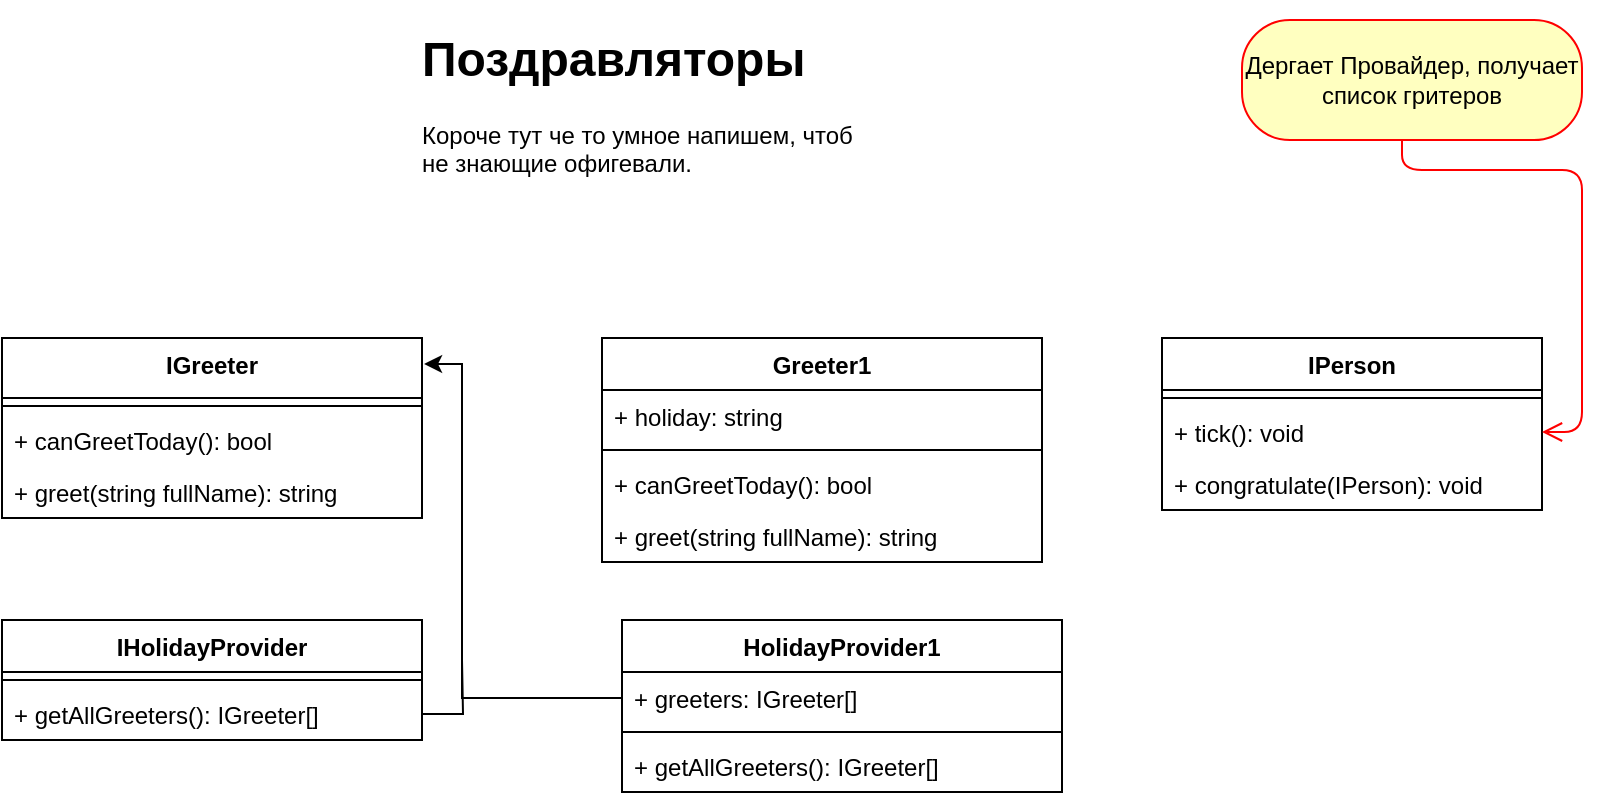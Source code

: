 <mxfile version="13.7.5" type="github">
  <diagram id="zfj7Y4V6_zD99AEIzQsG" name="Page-1">
    <mxGraphModel dx="1102" dy="606" grid="1" gridSize="10" guides="1" tooltips="1" connect="1" arrows="1" fold="1" page="1" pageScale="1" pageWidth="850" pageHeight="1100" math="0" shadow="0">
      <root>
        <mxCell id="0" />
        <mxCell id="1" parent="0" />
        <mxCell id="0NG2o_GnQQEdI1atIlYc-1" value="IGreeter" style="swimlane;fontStyle=1;align=center;verticalAlign=top;childLayout=stackLayout;horizontal=1;startSize=30;horizontalStack=0;resizeParent=1;resizeParentMax=0;resizeLast=0;collapsible=1;marginBottom=0;" parent="1" vertex="1">
          <mxGeometry x="30" y="169" width="210" height="90" as="geometry" />
        </mxCell>
        <mxCell id="0NG2o_GnQQEdI1atIlYc-3" value="" style="line;strokeWidth=1;fillColor=none;align=left;verticalAlign=middle;spacingTop=-1;spacingLeft=3;spacingRight=3;rotatable=0;labelPosition=right;points=[];portConstraint=eastwest;" parent="0NG2o_GnQQEdI1atIlYc-1" vertex="1">
          <mxGeometry y="30" width="210" height="8" as="geometry" />
        </mxCell>
        <mxCell id="0NG2o_GnQQEdI1atIlYc-4" value="+ canGreetToday(): bool" style="text;strokeColor=none;fillColor=none;align=left;verticalAlign=top;spacingLeft=4;spacingRight=4;overflow=hidden;rotatable=0;points=[[0,0.5],[1,0.5]];portConstraint=eastwest;" parent="0NG2o_GnQQEdI1atIlYc-1" vertex="1">
          <mxGeometry y="38" width="210" height="26" as="geometry" />
        </mxCell>
        <mxCell id="ERKOEo-BPeDAUGeBBKhW-2" value="+ greet(string fullName): string" style="text;strokeColor=none;fillColor=none;align=left;verticalAlign=top;spacingLeft=4;spacingRight=4;overflow=hidden;rotatable=0;points=[[0,0.5],[1,0.5]];portConstraint=eastwest;" vertex="1" parent="0NG2o_GnQQEdI1atIlYc-1">
          <mxGeometry y="64" width="210" height="26" as="geometry" />
        </mxCell>
        <mxCell id="0NG2o_GnQQEdI1atIlYc-5" value="HolidayProvider1" style="swimlane;fontStyle=1;align=center;verticalAlign=top;childLayout=stackLayout;horizontal=1;startSize=26;horizontalStack=0;resizeParent=1;resizeParentMax=0;resizeLast=0;collapsible=1;marginBottom=0;" parent="1" vertex="1">
          <mxGeometry x="340" y="310" width="220" height="86" as="geometry" />
        </mxCell>
        <mxCell id="0NG2o_GnQQEdI1atIlYc-6" value="+ greeters: IGreeter[]" style="text;strokeColor=none;fillColor=none;align=left;verticalAlign=top;spacingLeft=4;spacingRight=4;overflow=hidden;rotatable=0;points=[[0,0.5],[1,0.5]];portConstraint=eastwest;" parent="0NG2o_GnQQEdI1atIlYc-5" vertex="1">
          <mxGeometry y="26" width="220" height="26" as="geometry" />
        </mxCell>
        <mxCell id="0NG2o_GnQQEdI1atIlYc-7" value="" style="line;strokeWidth=1;fillColor=none;align=left;verticalAlign=middle;spacingTop=-1;spacingLeft=3;spacingRight=3;rotatable=0;labelPosition=right;points=[];portConstraint=eastwest;" parent="0NG2o_GnQQEdI1atIlYc-5" vertex="1">
          <mxGeometry y="52" width="220" height="8" as="geometry" />
        </mxCell>
        <mxCell id="0NG2o_GnQQEdI1atIlYc-8" value="+ getAllGreeters(): IGreeter[]" style="text;strokeColor=none;fillColor=none;align=left;verticalAlign=top;spacingLeft=4;spacingRight=4;overflow=hidden;rotatable=0;points=[[0,0.5],[1,0.5]];portConstraint=eastwest;" parent="0NG2o_GnQQEdI1atIlYc-5" vertex="1">
          <mxGeometry y="60" width="220" height="26" as="geometry" />
        </mxCell>
        <mxCell id="0NG2o_GnQQEdI1atIlYc-15" value="IHolidayProvider" style="swimlane;fontStyle=1;align=center;verticalAlign=top;childLayout=stackLayout;horizontal=1;startSize=26;horizontalStack=0;resizeParent=1;resizeParentMax=0;resizeLast=0;collapsible=1;marginBottom=0;" parent="1" vertex="1">
          <mxGeometry x="30" y="310" width="210" height="60" as="geometry" />
        </mxCell>
        <mxCell id="0NG2o_GnQQEdI1atIlYc-17" value="" style="line;strokeWidth=1;fillColor=none;align=left;verticalAlign=middle;spacingTop=-1;spacingLeft=3;spacingRight=3;rotatable=0;labelPosition=right;points=[];portConstraint=eastwest;" parent="0NG2o_GnQQEdI1atIlYc-15" vertex="1">
          <mxGeometry y="26" width="210" height="8" as="geometry" />
        </mxCell>
        <mxCell id="0NG2o_GnQQEdI1atIlYc-18" value="+ getAllGreeters(): IGreeter[]" style="text;strokeColor=none;fillColor=none;align=left;verticalAlign=top;spacingLeft=4;spacingRight=4;overflow=hidden;rotatable=0;points=[[0,0.5],[1,0.5]];portConstraint=eastwest;" parent="0NG2o_GnQQEdI1atIlYc-15" vertex="1">
          <mxGeometry y="34" width="210" height="26" as="geometry" />
        </mxCell>
        <mxCell id="ERKOEo-BPeDAUGeBBKhW-11" style="edgeStyle=orthogonalEdgeStyle;rounded=0;orthogonalLoop=1;jettySize=auto;html=1;entryX=1.005;entryY=0.144;entryDx=0;entryDy=0;entryPerimeter=0;endArrow=classic;endFill=1;strokeColor=#000000;" edge="1" parent="1" source="0NG2o_GnQQEdI1atIlYc-6" target="0NG2o_GnQQEdI1atIlYc-1">
          <mxGeometry relative="1" as="geometry">
            <Array as="points">
              <mxPoint x="260" y="349" />
              <mxPoint x="260" y="182" />
            </Array>
          </mxGeometry>
        </mxCell>
        <mxCell id="ERKOEo-BPeDAUGeBBKhW-13" style="edgeStyle=orthogonalEdgeStyle;rounded=0;orthogonalLoop=1;jettySize=auto;html=1;endArrow=none;endFill=0;strokeColor=#000000;" edge="1" parent="1" source="0NG2o_GnQQEdI1atIlYc-18">
          <mxGeometry relative="1" as="geometry">
            <mxPoint x="260" y="330" as="targetPoint" />
          </mxGeometry>
        </mxCell>
        <mxCell id="ERKOEo-BPeDAUGeBBKhW-14" value="&lt;h1&gt;Поздравляторы&lt;br&gt;&lt;/h1&gt;&lt;p&gt;Короче тут че то умное напишем, чтоб не знающие офигевали.&lt;br&gt;&lt;/p&gt;" style="text;html=1;strokeColor=none;fillColor=none;spacing=5;spacingTop=-20;whiteSpace=wrap;overflow=hidden;rounded=0;" vertex="1" parent="1">
          <mxGeometry x="235" y="10" width="235" height="100" as="geometry" />
        </mxCell>
        <mxCell id="ERKOEo-BPeDAUGeBBKhW-15" value="IPerson" style="swimlane;fontStyle=1;align=center;verticalAlign=top;childLayout=stackLayout;horizontal=1;startSize=26;horizontalStack=0;resizeParent=1;resizeParentMax=0;resizeLast=0;collapsible=1;marginBottom=0;" vertex="1" parent="1">
          <mxGeometry x="610" y="169" width="190" height="86" as="geometry" />
        </mxCell>
        <mxCell id="ERKOEo-BPeDAUGeBBKhW-17" value="" style="line;strokeWidth=1;fillColor=none;align=left;verticalAlign=middle;spacingTop=-1;spacingLeft=3;spacingRight=3;rotatable=0;labelPosition=right;points=[];portConstraint=eastwest;" vertex="1" parent="ERKOEo-BPeDAUGeBBKhW-15">
          <mxGeometry y="26" width="190" height="8" as="geometry" />
        </mxCell>
        <mxCell id="ERKOEo-BPeDAUGeBBKhW-18" value="+ tick(): void" style="text;strokeColor=none;fillColor=none;align=left;verticalAlign=top;spacingLeft=4;spacingRight=4;overflow=hidden;rotatable=0;points=[[0,0.5],[1,0.5]];portConstraint=eastwest;" vertex="1" parent="ERKOEo-BPeDAUGeBBKhW-15">
          <mxGeometry y="34" width="190" height="26" as="geometry" />
        </mxCell>
        <mxCell id="ERKOEo-BPeDAUGeBBKhW-21" value="+ congratulate(IPerson): void" style="text;strokeColor=none;fillColor=none;align=left;verticalAlign=top;spacingLeft=4;spacingRight=4;overflow=hidden;rotatable=0;points=[[0,0.5],[1,0.5]];portConstraint=eastwest;" vertex="1" parent="ERKOEo-BPeDAUGeBBKhW-15">
          <mxGeometry y="60" width="190" height="26" as="geometry" />
        </mxCell>
        <mxCell id="0NG2o_GnQQEdI1atIlYc-9" value="Greeter1" style="swimlane;fontStyle=1;align=center;verticalAlign=top;childLayout=stackLayout;horizontal=1;startSize=26;horizontalStack=0;resizeParent=1;resizeParentMax=0;resizeLast=0;collapsible=1;marginBottom=0;" parent="1" vertex="1">
          <mxGeometry x="330" y="169" width="220" height="112" as="geometry" />
        </mxCell>
        <mxCell id="0NG2o_GnQQEdI1atIlYc-10" value="+ holiday: string" style="text;strokeColor=none;fillColor=none;align=left;verticalAlign=top;spacingLeft=4;spacingRight=4;overflow=hidden;rotatable=0;points=[[0,0.5],[1,0.5]];portConstraint=eastwest;" parent="0NG2o_GnQQEdI1atIlYc-9" vertex="1">
          <mxGeometry y="26" width="220" height="26" as="geometry" />
        </mxCell>
        <mxCell id="0NG2o_GnQQEdI1atIlYc-11" value="" style="line;strokeWidth=1;fillColor=none;align=left;verticalAlign=middle;spacingTop=-1;spacingLeft=3;spacingRight=3;rotatable=0;labelPosition=right;points=[];portConstraint=eastwest;" parent="0NG2o_GnQQEdI1atIlYc-9" vertex="1">
          <mxGeometry y="52" width="220" height="8" as="geometry" />
        </mxCell>
        <mxCell id="0NG2o_GnQQEdI1atIlYc-12" value="+ canGreetToday(): bool" style="text;strokeColor=none;fillColor=none;align=left;verticalAlign=top;spacingLeft=4;spacingRight=4;overflow=hidden;rotatable=0;points=[[0,0.5],[1,0.5]];portConstraint=eastwest;" parent="0NG2o_GnQQEdI1atIlYc-9" vertex="1">
          <mxGeometry y="60" width="220" height="26" as="geometry" />
        </mxCell>
        <mxCell id="ERKOEo-BPeDAUGeBBKhW-20" value="+ greet(string fullName): string" style="text;strokeColor=none;fillColor=none;align=left;verticalAlign=top;spacingLeft=4;spacingRight=4;overflow=hidden;rotatable=0;points=[[0,0.5],[1,0.5]];portConstraint=eastwest;" vertex="1" parent="0NG2o_GnQQEdI1atIlYc-9">
          <mxGeometry y="86" width="220" height="26" as="geometry" />
        </mxCell>
        <mxCell id="ERKOEo-BPeDAUGeBBKhW-31" value="Дергает Провайдер, получает список гритеров" style="rounded=1;whiteSpace=wrap;html=1;arcSize=40;fontColor=#000000;fillColor=#ffffc0;strokeColor=#ff0000;" vertex="1" parent="1">
          <mxGeometry x="650" y="10" width="170" height="60" as="geometry" />
        </mxCell>
        <mxCell id="ERKOEo-BPeDAUGeBBKhW-32" value="" style="edgeStyle=orthogonalEdgeStyle;html=1;verticalAlign=bottom;endArrow=open;endSize=8;strokeColor=#ff0000;entryX=1;entryY=0.5;entryDx=0;entryDy=0;" edge="1" source="ERKOEo-BPeDAUGeBBKhW-31" parent="1" target="ERKOEo-BPeDAUGeBBKhW-18">
          <mxGeometry relative="1" as="geometry">
            <mxPoint x="730" y="100" as="targetPoint" />
            <Array as="points">
              <mxPoint x="730" y="85" />
              <mxPoint x="820" y="85" />
              <mxPoint x="820" y="216" />
            </Array>
          </mxGeometry>
        </mxCell>
      </root>
    </mxGraphModel>
  </diagram>
</mxfile>
